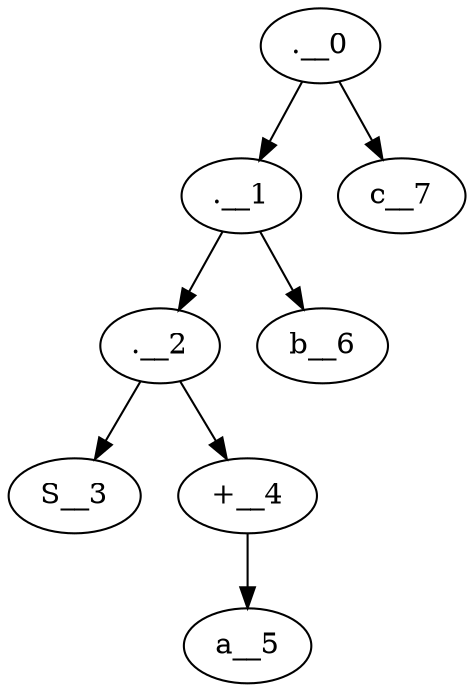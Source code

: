 digraph {
	".__0"->".__1"
	".__1"->".__2"
	".__2"->S__3
	".__2"->"+__4"
	"+__4"->a__5
	".__1"->b__6
	".__0"->c__7
}
